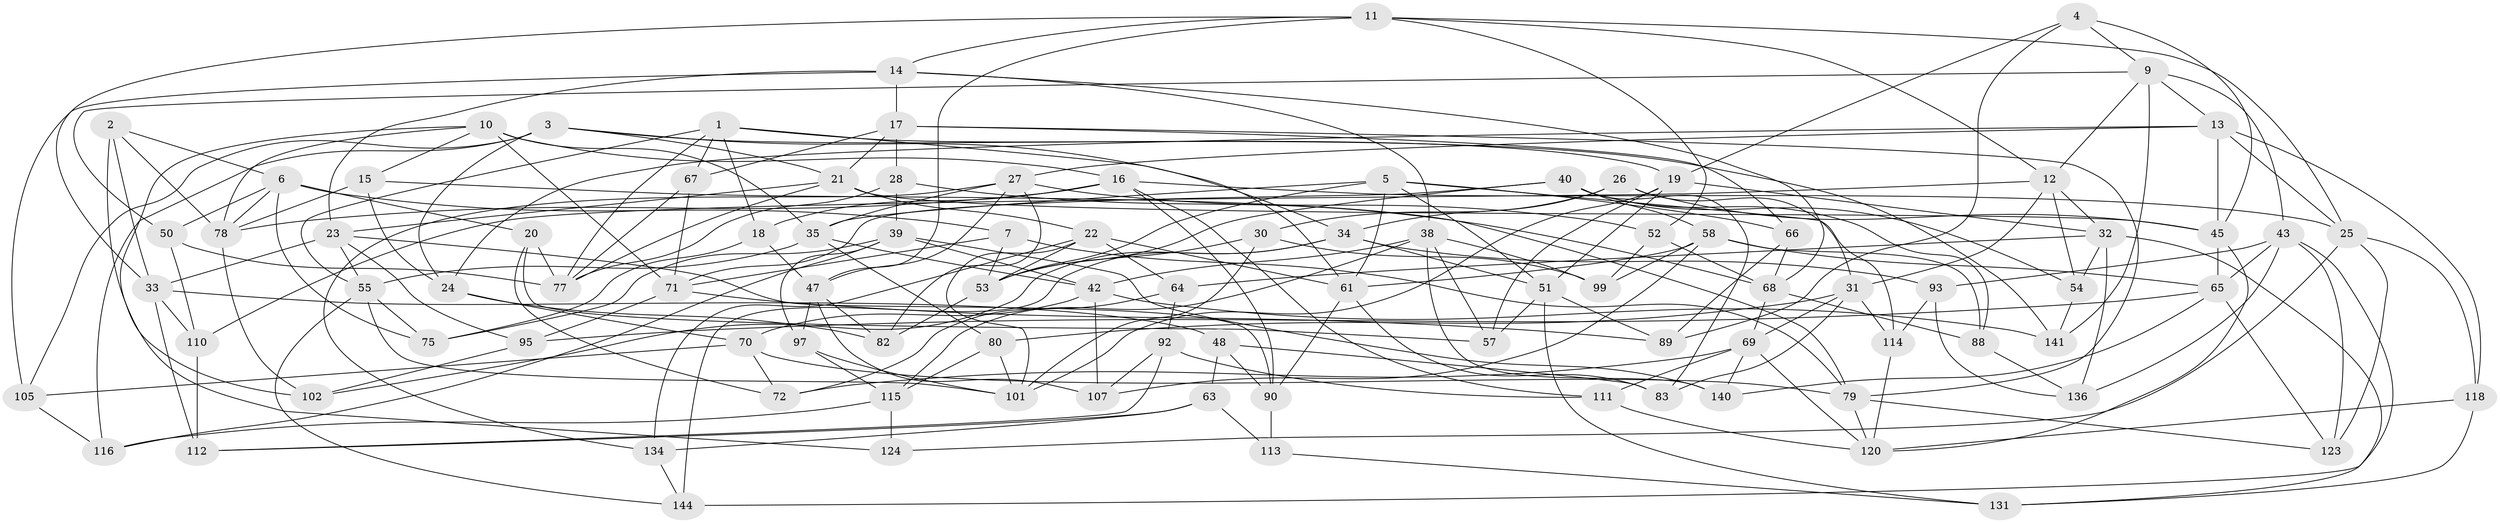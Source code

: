 // Generated by graph-tools (version 1.1) at 2025/52/02/27/25 19:52:35]
// undirected, 96 vertices, 237 edges
graph export_dot {
graph [start="1"]
  node [color=gray90,style=filled];
  1 [super="+8"];
  2;
  3 [super="+36"];
  4;
  5 [super="+29"];
  6 [super="+121"];
  7;
  9 [super="+46"];
  10 [super="+104"];
  11 [super="+135"];
  12 [super="+94"];
  13 [super="+76"];
  14 [super="+56"];
  15;
  16 [super="+106"];
  17 [super="+37"];
  18;
  19 [super="+127"];
  20;
  21 [super="+108"];
  22 [super="+41"];
  23 [super="+125"];
  24 [super="+49"];
  25 [super="+60"];
  26;
  27 [super="+142"];
  28;
  30;
  31 [super="+129"];
  32 [super="+62"];
  33 [super="+44"];
  34 [super="+138"];
  35 [super="+87"];
  38 [super="+119"];
  39 [super="+81"];
  40 [super="+73"];
  42 [super="+98"];
  43 [super="+86"];
  45 [super="+103"];
  47 [super="+59"];
  48;
  50;
  51 [super="+96"];
  52;
  53 [super="+91"];
  54;
  55 [super="+132"];
  57;
  58 [super="+74"];
  61 [super="+130"];
  63;
  64;
  65 [super="+122"];
  66;
  67;
  68 [super="+117"];
  69 [super="+84"];
  70 [super="+100"];
  71 [super="+109"];
  72;
  75;
  77 [super="+139"];
  78 [super="+128"];
  79 [super="+85"];
  80;
  82;
  83;
  88;
  89;
  90 [super="+126"];
  92;
  93;
  95;
  97;
  99;
  101 [super="+143"];
  102;
  105;
  107;
  110;
  111;
  112;
  113;
  114;
  115 [super="+133"];
  116;
  118;
  120 [super="+137"];
  123;
  124;
  131;
  134;
  136;
  140;
  141;
  144;
  1 -- 67;
  1 -- 55;
  1 -- 18;
  1 -- 19;
  1 -- 61;
  1 -- 77;
  2 -- 33;
  2 -- 124;
  2 -- 6;
  2 -- 78;
  3 -- 141;
  3 -- 116;
  3 -- 21;
  3 -- 105;
  3 -- 34;
  3 -- 24;
  4 -- 89;
  4 -- 19;
  4 -- 9;
  4 -- 45;
  5 -- 53;
  5 -- 35;
  5 -- 114;
  5 -- 66;
  5 -- 61;
  5 -- 51;
  6 -- 75;
  6 -- 20;
  6 -- 50;
  6 -- 7;
  6 -- 78;
  7 -- 71;
  7 -- 53;
  7 -- 79;
  9 -- 50;
  9 -- 43;
  9 -- 13;
  9 -- 141;
  9 -- 12;
  10 -- 102;
  10 -- 35;
  10 -- 71;
  10 -- 15;
  10 -- 78;
  10 -- 16;
  11 -- 12;
  11 -- 52;
  11 -- 33;
  11 -- 25;
  11 -- 14;
  11 -- 47;
  12 -- 54;
  12 -- 110;
  12 -- 31;
  12 -- 32;
  13 -- 118;
  13 -- 24;
  13 -- 45;
  13 -- 27;
  13 -- 25;
  14 -- 105;
  14 -- 38;
  14 -- 68;
  14 -- 17;
  14 -- 23;
  15 -- 24;
  15 -- 78;
  15 -- 79;
  16 -- 18;
  16 -- 111;
  16 -- 25;
  16 -- 90;
  16 -- 78;
  17 -- 79;
  17 -- 66;
  17 -- 67;
  17 -- 28;
  17 -- 21;
  18 -- 75;
  18 -- 47;
  19 -- 51;
  19 -- 57;
  19 -- 101;
  19 -- 32;
  20 -- 77;
  20 -- 57;
  20 -- 72;
  21 -- 45;
  21 -- 22;
  21 -- 77;
  21 -- 23;
  22 -- 64;
  22 -- 134;
  22 -- 101;
  22 -- 53;
  22 -- 61;
  23 -- 55;
  23 -- 90;
  23 -- 33;
  23 -- 95;
  24 -- 70 [weight=2];
  24 -- 82;
  25 -- 118;
  25 -- 123;
  25 -- 124;
  26 -- 34;
  26 -- 30;
  26 -- 31;
  26 -- 45;
  27 -- 134;
  27 -- 82;
  27 -- 52;
  27 -- 47;
  27 -- 35;
  28 -- 39;
  28 -- 68;
  28 -- 77;
  30 -- 99;
  30 -- 53;
  30 -- 101;
  31 -- 83;
  31 -- 80;
  31 -- 114;
  31 -- 69;
  32 -- 136;
  32 -- 131;
  32 -- 54;
  32 -- 64;
  33 -- 48;
  33 -- 112;
  33 -- 110;
  34 -- 93;
  34 -- 102;
  34 -- 144;
  34 -- 51;
  35 -- 55;
  35 -- 80;
  35 -- 42;
  38 -- 99;
  38 -- 42;
  38 -- 57;
  38 -- 140;
  38 -- 115;
  39 -- 97;
  39 -- 140;
  39 -- 75;
  39 -- 116;
  39 -- 42;
  40 -- 53;
  40 -- 71;
  40 -- 54;
  40 -- 83;
  40 -- 58;
  40 -- 88;
  42 -- 107;
  42 -- 70;
  42 -- 141;
  43 -- 136;
  43 -- 65;
  43 -- 144;
  43 -- 123;
  43 -- 93;
  45 -- 120;
  45 -- 65;
  47 -- 107;
  47 -- 82;
  47 -- 97;
  48 -- 90;
  48 -- 63;
  48 -- 83;
  50 -- 77;
  50 -- 110;
  51 -- 89;
  51 -- 57;
  51 -- 131;
  52 -- 99;
  52 -- 68;
  53 -- 82;
  54 -- 141;
  55 -- 144;
  55 -- 75;
  55 -- 101;
  58 -- 107;
  58 -- 61;
  58 -- 99;
  58 -- 65;
  58 -- 88;
  61 -- 83;
  61 -- 90;
  63 -- 134;
  63 -- 112;
  63 -- 113;
  64 -- 72;
  64 -- 92;
  65 -- 123;
  65 -- 140;
  65 -- 95;
  66 -- 89;
  66 -- 68;
  67 -- 77;
  67 -- 71;
  68 -- 69;
  68 -- 88;
  69 -- 111;
  69 -- 72;
  69 -- 120;
  69 -- 140;
  70 -- 105;
  70 -- 72;
  70 -- 79;
  71 -- 95;
  71 -- 89;
  78 -- 102;
  79 -- 123;
  79 -- 120;
  80 -- 101;
  80 -- 115;
  88 -- 136;
  90 -- 113 [weight=2];
  92 -- 111;
  92 -- 107;
  92 -- 112;
  93 -- 114;
  93 -- 136;
  95 -- 102;
  97 -- 101;
  97 -- 115;
  105 -- 116;
  110 -- 112;
  111 -- 120;
  113 -- 131;
  114 -- 120;
  115 -- 116;
  115 -- 124 [weight=2];
  118 -- 131;
  118 -- 120;
  134 -- 144;
}
